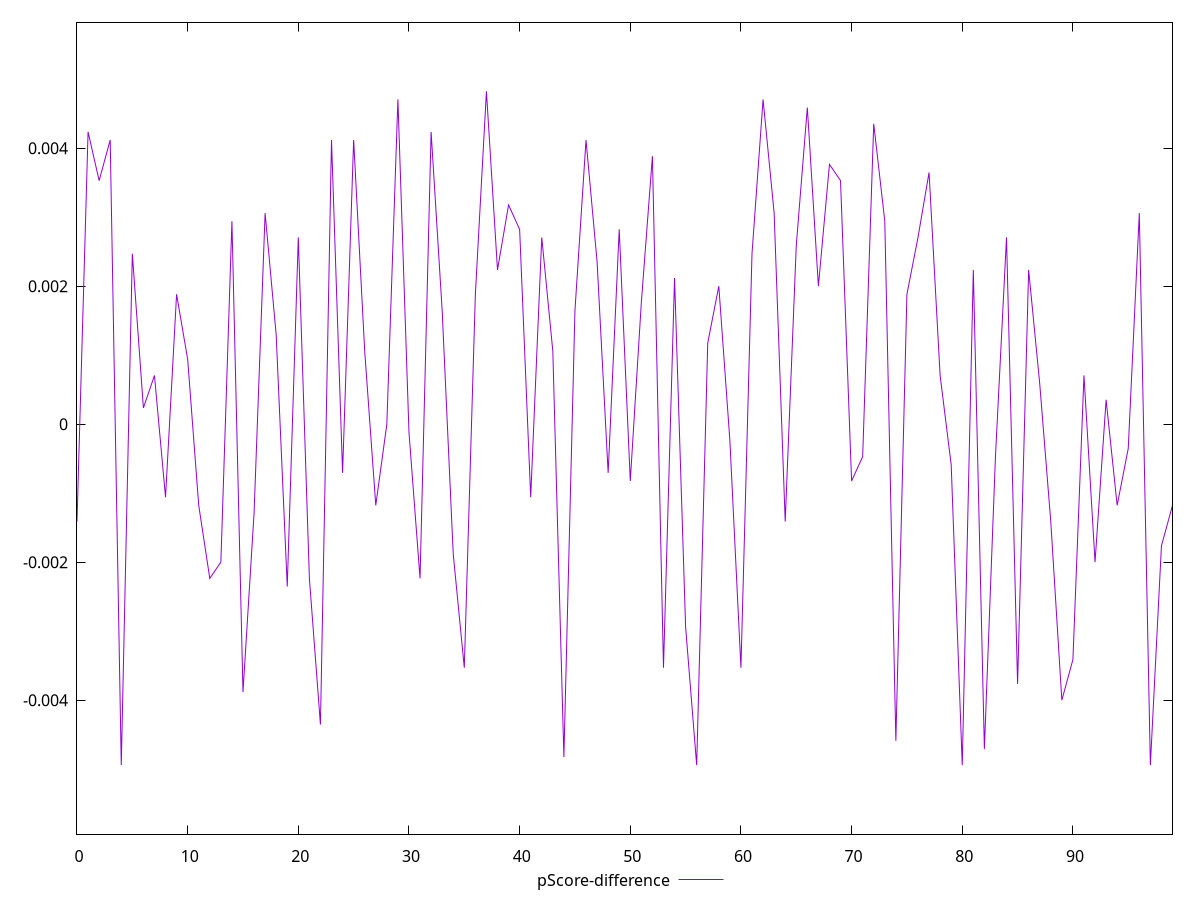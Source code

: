 reset

$pScoreDifference <<EOF
0 -0.0014117647058823346
1 0.004235294117647059
2 0.003529411764705892
3 0.004117647058823559
4 -0.004941176470588227
5 0.0024705882352941133
6 0.00023529411764705577
7 0.0007058823529411673
8 -0.0010588235294117787
9 0.0018823529411764461
10 0.0009411764705882231
11 -0.0011764705882352788
12 -0.0022352941176470575
13 -0.0020000000000000018
14 0.002941176470588225
15 -0.0038823529411765034
16 -0.0012941176470588345
17 0.0030588235294117805
18 0.0012941176470588345
19 -0.002352941176470613
20 0.002705882352941169
21 -0.0022352941176470575
22 -0.004352941176470615
23 0.004117647058823559
24 -0.0007058823529411673
25 0.004117647058823504
26 0.0010588235294117787
27 -0.0011764705882353343
28 0
29 0.004705882352941171
30 -0.00011764705882355564
31 -0.002235294117647113
32 0.004235294117647059
33 0.0016470588235293904
34 -0.0018823529411764461
35 -0.003529411764705892
36 0.0018823529411764461
37 0.0048235294117647265
38 0.0022352941176470575
39 0.0031764705882352806
40 0.0028235294117647247
41 -0.0010588235294117787
42 0.002705882352941169
43 0.0010588235294117232
44 -0.0048235294117647265
45 0.0016470588235293904
46 0.004117647058823504
47 0.002352941176470613
48 -0.0007058823529411673
49 0.0028235294117647247
50 -0.0008235294117647229
51 0.001764705882352946
52 0.003882352941176448
53 -0.003529411764705892
54 0.002117647058823502
55 -0.002941176470588225
56 -0.004941176470588227
57 0.0011764705882352788
58 0.0020000000000000018
59 -0.00023529411764705577
60 -0.003529411764705892
61 0.0024705882352941133
62 0.004705882352941171
63 0.0030588235294117805
64 -0.0014117647058823901
65 0.0025882352941176134
66 0.004588235294117671
67 0.0020000000000000018
68 0.003764705882352948
69 0.003529411764705892
70 -0.0008235294117646674
71 -0.00047058823529411153
72 0.004352941176470615
73 0.002941176470588225
74 -0.004588235294117671
75 0.0018823529411764461
76 0.002705882352941169
77 0.003647058823529392
78 0.0007058823529411673
79 -0.0005882352941176117
80 -0.004941176470588227
81 0.0022352941176470575
82 -0.004705882352941171
83 -0.00047058823529411153
84 0.002705882352941169
85 -0.003764705882352948
86 0.0022352941176470575
87 0.0005882352941176117
88 -0.0014117647058823901
89 -0.0040000000000000036
90 -0.003411764705882392
91 0.0007058823529411673
92 -0.0020000000000000018
93 0.0003529411764705559
94 -0.0011764705882352788
95 -0.0003529411764706114
96 0.003058823529411725
97 -0.004941176470588227
98 -0.001764705882352946
99 -0.0011764705882352788
EOF

set key outside below
set xrange [0:99]
set yrange [-0.005941176470588227:0.0058235294117647265]
set trange [-0.005941176470588227:0.0058235294117647265]
set terminal svg size 640, 500 enhanced background rgb 'white'
set output "reports/report_00028_2021-02-24T12-49-42.674Z/uses-rel-preload/samples/agenda/pScore-difference/values.svg"

plot $pScoreDifference title "pScore-difference" with line

reset
